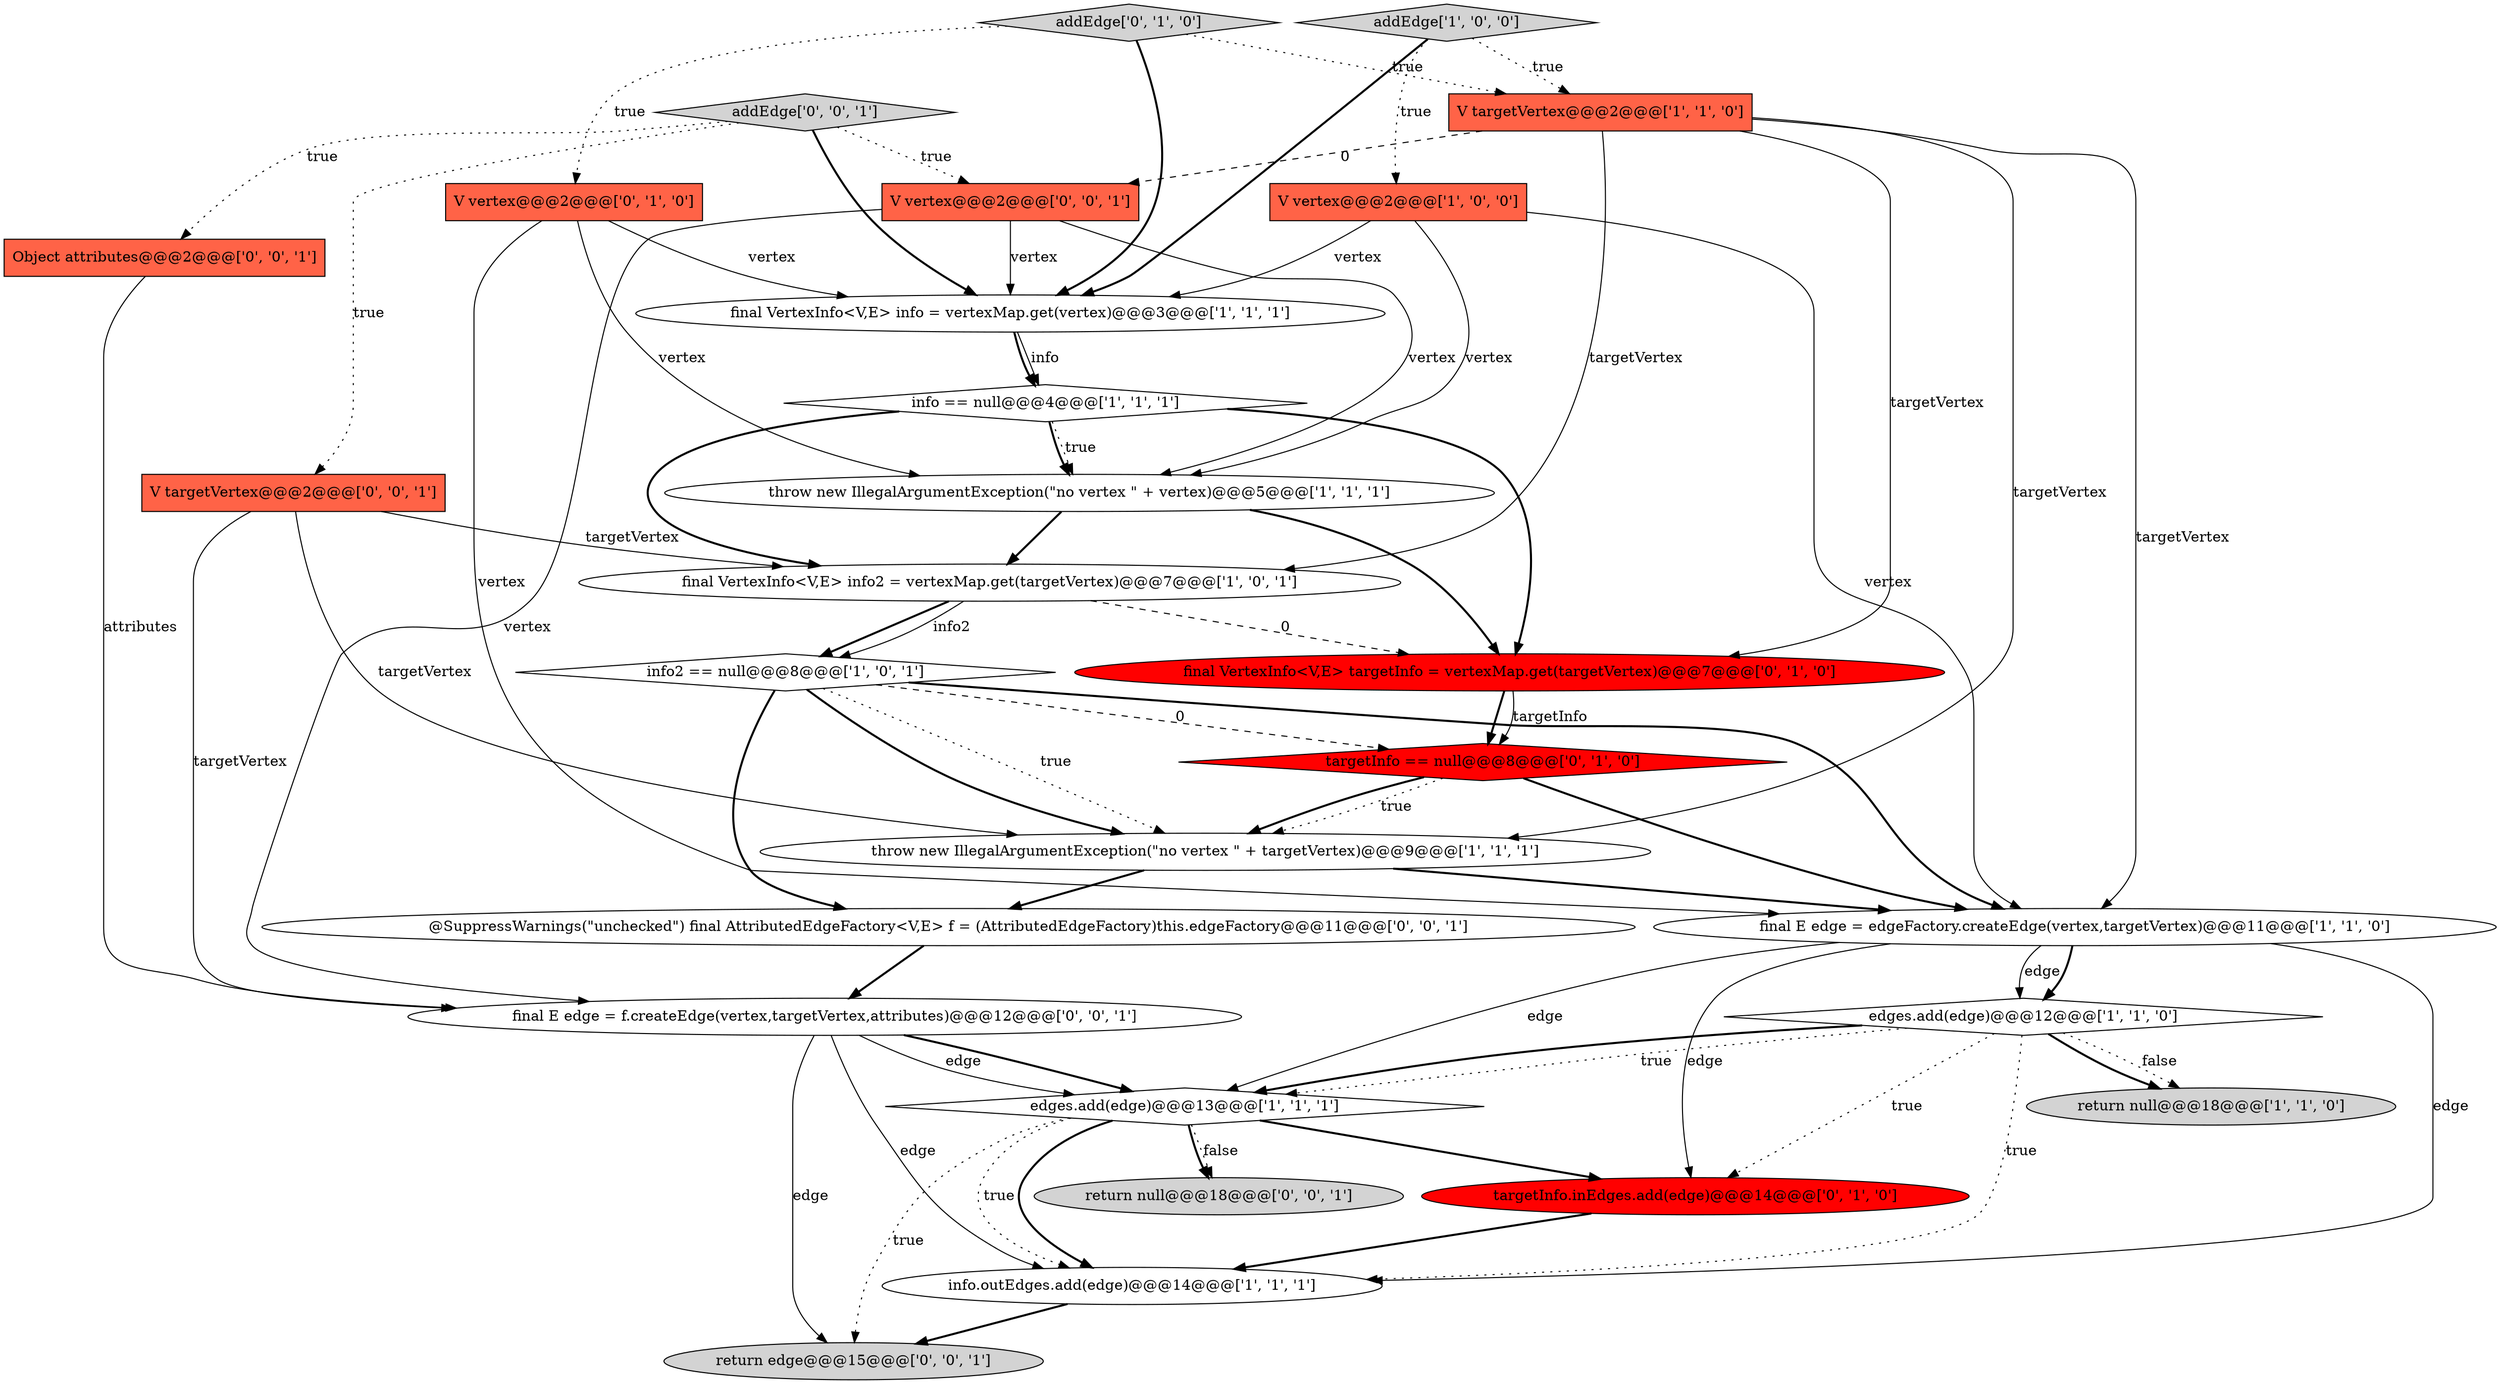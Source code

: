 digraph {
8 [style = filled, label = "edges.add(edge)@@@13@@@['1', '1', '1']", fillcolor = white, shape = diamond image = "AAA0AAABBB1BBB"];
24 [style = filled, label = "@SuppressWarnings(\"unchecked\") final AttributedEdgeFactory<V,E> f = (AttributedEdgeFactory)this.edgeFactory@@@11@@@['0', '0', '1']", fillcolor = white, shape = ellipse image = "AAA0AAABBB3BBB"];
10 [style = filled, label = "info == null@@@4@@@['1', '1', '1']", fillcolor = white, shape = diamond image = "AAA0AAABBB1BBB"];
16 [style = filled, label = "targetInfo == null@@@8@@@['0', '1', '0']", fillcolor = red, shape = diamond image = "AAA1AAABBB2BBB"];
25 [style = filled, label = "return null@@@18@@@['0', '0', '1']", fillcolor = lightgray, shape = ellipse image = "AAA0AAABBB3BBB"];
12 [style = filled, label = "throw new IllegalArgumentException(\"no vertex \" + vertex)@@@5@@@['1', '1', '1']", fillcolor = white, shape = ellipse image = "AAA0AAABBB1BBB"];
15 [style = filled, label = "V vertex@@@2@@@['0', '1', '0']", fillcolor = tomato, shape = box image = "AAA0AAABBB2BBB"];
11 [style = filled, label = "throw new IllegalArgumentException(\"no vertex \" + targetVertex)@@@9@@@['1', '1', '1']", fillcolor = white, shape = ellipse image = "AAA0AAABBB1BBB"];
6 [style = filled, label = "addEdge['1', '0', '0']", fillcolor = lightgray, shape = diamond image = "AAA0AAABBB1BBB"];
22 [style = filled, label = "V vertex@@@2@@@['0', '0', '1']", fillcolor = tomato, shape = box image = "AAA0AAABBB3BBB"];
2 [style = filled, label = "V vertex@@@2@@@['1', '0', '0']", fillcolor = tomato, shape = box image = "AAA0AAABBB1BBB"];
21 [style = filled, label = "return edge@@@15@@@['0', '0', '1']", fillcolor = lightgray, shape = ellipse image = "AAA0AAABBB3BBB"];
18 [style = filled, label = "addEdge['0', '1', '0']", fillcolor = lightgray, shape = diamond image = "AAA0AAABBB2BBB"];
19 [style = filled, label = "Object attributes@@@2@@@['0', '0', '1']", fillcolor = tomato, shape = box image = "AAA0AAABBB3BBB"];
0 [style = filled, label = "return null@@@18@@@['1', '1', '0']", fillcolor = lightgray, shape = ellipse image = "AAA0AAABBB1BBB"];
4 [style = filled, label = "edges.add(edge)@@@12@@@['1', '1', '0']", fillcolor = white, shape = diamond image = "AAA0AAABBB1BBB"];
13 [style = filled, label = "final VertexInfo<V,E> info2 = vertexMap.get(targetVertex)@@@7@@@['1', '0', '1']", fillcolor = white, shape = ellipse image = "AAA0AAABBB1BBB"];
17 [style = filled, label = "targetInfo.inEdges.add(edge)@@@14@@@['0', '1', '0']", fillcolor = red, shape = ellipse image = "AAA1AAABBB2BBB"];
3 [style = filled, label = "final E edge = edgeFactory.createEdge(vertex,targetVertex)@@@11@@@['1', '1', '0']", fillcolor = white, shape = ellipse image = "AAA0AAABBB1BBB"];
14 [style = filled, label = "final VertexInfo<V,E> targetInfo = vertexMap.get(targetVertex)@@@7@@@['0', '1', '0']", fillcolor = red, shape = ellipse image = "AAA1AAABBB2BBB"];
9 [style = filled, label = "info.outEdges.add(edge)@@@14@@@['1', '1', '1']", fillcolor = white, shape = ellipse image = "AAA0AAABBB1BBB"];
26 [style = filled, label = "addEdge['0', '0', '1']", fillcolor = lightgray, shape = diamond image = "AAA0AAABBB3BBB"];
7 [style = filled, label = "V targetVertex@@@2@@@['1', '1', '0']", fillcolor = tomato, shape = box image = "AAA0AAABBB1BBB"];
5 [style = filled, label = "final VertexInfo<V,E> info = vertexMap.get(vertex)@@@3@@@['1', '1', '1']", fillcolor = white, shape = ellipse image = "AAA0AAABBB1BBB"];
23 [style = filled, label = "final E edge = f.createEdge(vertex,targetVertex,attributes)@@@12@@@['0', '0', '1']", fillcolor = white, shape = ellipse image = "AAA0AAABBB3BBB"];
1 [style = filled, label = "info2 == null@@@8@@@['1', '0', '1']", fillcolor = white, shape = diamond image = "AAA0AAABBB1BBB"];
20 [style = filled, label = "V targetVertex@@@2@@@['0', '0', '1']", fillcolor = tomato, shape = box image = "AAA0AAABBB3BBB"];
23->21 [style = solid, label="edge"];
15->3 [style = solid, label="vertex"];
22->12 [style = solid, label="vertex"];
5->10 [style = bold, label=""];
14->16 [style = bold, label=""];
16->3 [style = bold, label=""];
10->12 [style = dotted, label="true"];
7->13 [style = solid, label="targetVertex"];
20->13 [style = solid, label="targetVertex"];
16->11 [style = bold, label=""];
18->7 [style = dotted, label="true"];
8->21 [style = dotted, label="true"];
7->11 [style = solid, label="targetVertex"];
8->25 [style = dotted, label="false"];
10->14 [style = bold, label=""];
26->5 [style = bold, label=""];
17->9 [style = bold, label=""];
1->11 [style = dotted, label="true"];
18->15 [style = dotted, label="true"];
1->3 [style = bold, label=""];
4->8 [style = dotted, label="true"];
14->16 [style = solid, label="targetInfo"];
26->20 [style = dotted, label="true"];
26->19 [style = dotted, label="true"];
3->17 [style = solid, label="edge"];
26->22 [style = dotted, label="true"];
23->8 [style = bold, label=""];
3->4 [style = solid, label="edge"];
2->12 [style = solid, label="vertex"];
11->24 [style = bold, label=""];
3->4 [style = bold, label=""];
2->3 [style = solid, label="vertex"];
20->23 [style = solid, label="targetVertex"];
13->1 [style = bold, label=""];
2->5 [style = solid, label="vertex"];
1->11 [style = bold, label=""];
19->23 [style = solid, label="attributes"];
4->0 [style = bold, label=""];
13->14 [style = dashed, label="0"];
7->14 [style = solid, label="targetVertex"];
8->17 [style = bold, label=""];
12->13 [style = bold, label=""];
15->12 [style = solid, label="vertex"];
3->8 [style = solid, label="edge"];
15->5 [style = solid, label="vertex"];
6->5 [style = bold, label=""];
6->2 [style = dotted, label="true"];
20->11 [style = solid, label="targetVertex"];
10->13 [style = bold, label=""];
11->3 [style = bold, label=""];
10->12 [style = bold, label=""];
1->24 [style = bold, label=""];
1->16 [style = dashed, label="0"];
18->5 [style = bold, label=""];
23->8 [style = solid, label="edge"];
13->1 [style = solid, label="info2"];
12->14 [style = bold, label=""];
8->9 [style = bold, label=""];
9->21 [style = bold, label=""];
6->7 [style = dotted, label="true"];
4->8 [style = bold, label=""];
7->3 [style = solid, label="targetVertex"];
22->5 [style = solid, label="vertex"];
23->9 [style = solid, label="edge"];
8->9 [style = dotted, label="true"];
4->0 [style = dotted, label="false"];
4->9 [style = dotted, label="true"];
5->10 [style = solid, label="info"];
16->11 [style = dotted, label="true"];
4->17 [style = dotted, label="true"];
8->25 [style = bold, label=""];
3->9 [style = solid, label="edge"];
7->22 [style = dashed, label="0"];
22->23 [style = solid, label="vertex"];
24->23 [style = bold, label=""];
}
